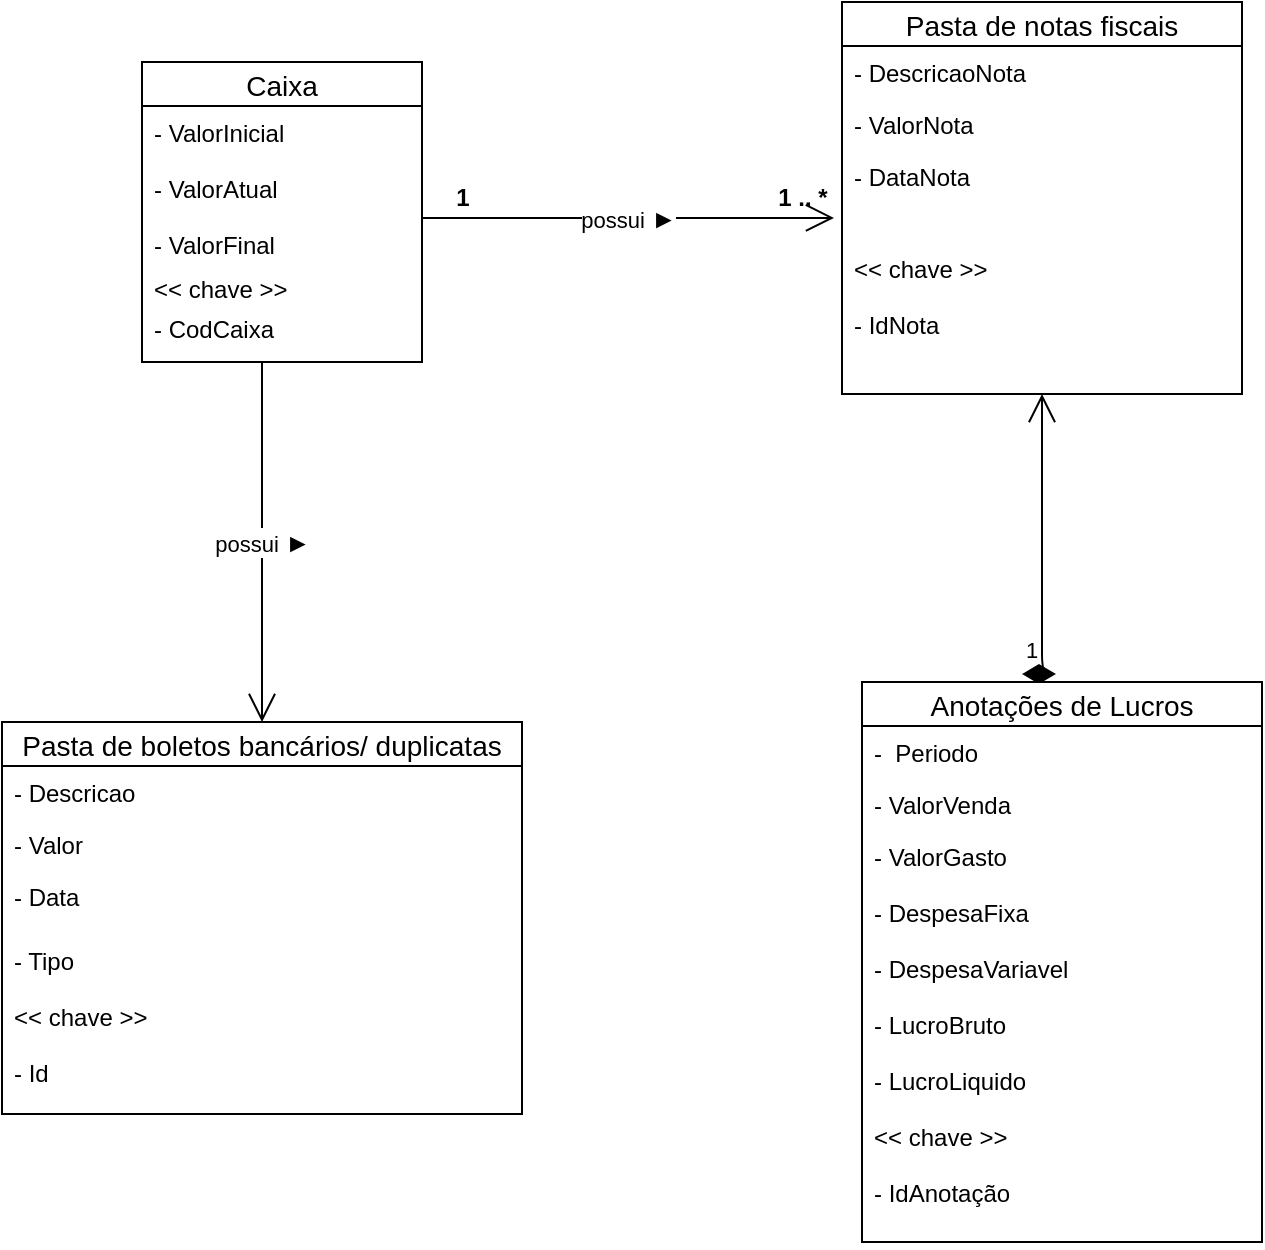 <mxfile version="13.1.1" type="device"><diagram id="CZ3ZefD_WU664bxs3swW" name="Page-1"><mxGraphModel dx="868" dy="433" grid="1" gridSize="10" guides="1" tooltips="1" connect="1" arrows="1" fold="1" page="1" pageScale="1" pageWidth="827" pageHeight="1169" math="0" shadow="0"><root><mxCell id="0"/><mxCell id="1" parent="0"/><mxCell id="RU6-I1HvXDAHTrtwS9x8-6" value="Pasta de notas fiscais" style="swimlane;fontStyle=0;childLayout=stackLayout;horizontal=1;startSize=22;horizontalStack=0;resizeParent=1;resizeParentMax=0;resizeLast=0;collapsible=1;marginBottom=0;align=center;fontSize=14;" parent="1" vertex="1"><mxGeometry x="770" y="200" width="200" height="196" as="geometry"/></mxCell><mxCell id="RU6-I1HvXDAHTrtwS9x8-7" value="- DescricaoNota" style="text;strokeColor=none;fillColor=none;spacingLeft=4;spacingRight=4;overflow=hidden;rotatable=0;points=[[0,0.5],[1,0.5]];portConstraint=eastwest;fontSize=12;" parent="RU6-I1HvXDAHTrtwS9x8-6" vertex="1"><mxGeometry y="22" width="200" height="26" as="geometry"/></mxCell><mxCell id="RU6-I1HvXDAHTrtwS9x8-8" value="- ValorNota" style="text;strokeColor=none;fillColor=none;spacingLeft=4;spacingRight=4;overflow=hidden;rotatable=0;points=[[0,0.5],[1,0.5]];portConstraint=eastwest;fontSize=12;" parent="RU6-I1HvXDAHTrtwS9x8-6" vertex="1"><mxGeometry y="48" width="200" height="26" as="geometry"/></mxCell><mxCell id="RU6-I1HvXDAHTrtwS9x8-9" value="- DataNota" style="text;strokeColor=none;fillColor=none;spacingLeft=4;spacingRight=4;overflow=hidden;rotatable=0;points=[[0,0.5],[1,0.5]];portConstraint=eastwest;fontSize=12;" parent="RU6-I1HvXDAHTrtwS9x8-6" vertex="1"><mxGeometry y="74" width="200" height="32" as="geometry"/></mxCell><mxCell id="RU6-I1HvXDAHTrtwS9x8-10" value="&#10;&lt;&lt; chave &gt;&gt;&#10;&#10;- IdNota" style="text;strokeColor=none;fillColor=none;spacingLeft=4;spacingRight=4;overflow=hidden;rotatable=0;points=[[0,0.5],[1,0.5]];portConstraint=eastwest;fontSize=12;" parent="RU6-I1HvXDAHTrtwS9x8-6" vertex="1"><mxGeometry y="106" width="200" height="90" as="geometry"/></mxCell><mxCell id="RU6-I1HvXDAHTrtwS9x8-11" value="1" style="endArrow=open;html=1;endSize=12;startArrow=diamondThin;startSize=14;startFill=1;edgeStyle=orthogonalEdgeStyle;align=left;verticalAlign=bottom;" parent="1" edge="1"><mxGeometry x="-1" y="3" relative="1" as="geometry"><mxPoint x="860" y="536" as="sourcePoint"/><mxPoint x="870" y="396" as="targetPoint"/><Array as="points"><mxPoint x="870" y="536"/></Array></mxGeometry></mxCell><mxCell id="RU6-I1HvXDAHTrtwS9x8-12" value="&lt;&lt; chave &gt;&gt;" style="text;strokeColor=none;fillColor=none;spacingLeft=4;spacingRight=4;overflow=hidden;rotatable=0;points=[[0,0.5],[1,0.5]];portConstraint=eastwest;fontSize=12;" parent="1" vertex="1"><mxGeometry x="420" y="330" width="140" height="26" as="geometry"/></mxCell><mxCell id="RU6-I1HvXDAHTrtwS9x8-13" value="Caixa" style="swimlane;fontStyle=0;childLayout=stackLayout;horizontal=1;startSize=22;horizontalStack=0;resizeParent=1;resizeParentMax=0;resizeLast=0;collapsible=1;marginBottom=0;align=center;fontSize=14;" parent="1" vertex="1"><mxGeometry x="420" y="230" width="140" height="150" as="geometry"/></mxCell><mxCell id="RU6-I1HvXDAHTrtwS9x8-14" value="- ValorInicial&#10;&#10;- ValorAtual&#10;&#10;- ValorFinal&#10;" style="text;strokeColor=none;fillColor=none;spacingLeft=4;spacingRight=4;overflow=hidden;rotatable=0;points=[[0,0.5],[1,0.5]];portConstraint=eastwest;fontSize=12;" parent="RU6-I1HvXDAHTrtwS9x8-13" vertex="1"><mxGeometry y="22" width="140" height="98" as="geometry"/></mxCell><mxCell id="RU6-I1HvXDAHTrtwS9x8-15" value="- CodCaixa" style="text;strokeColor=none;fillColor=none;spacingLeft=4;spacingRight=4;overflow=hidden;rotatable=0;points=[[0,0.5],[1,0.5]];portConstraint=eastwest;fontSize=12;" parent="RU6-I1HvXDAHTrtwS9x8-13" vertex="1"><mxGeometry y="120" width="140" height="30" as="geometry"/></mxCell><mxCell id="RU6-I1HvXDAHTrtwS9x8-17" value="&lt;b&gt;1&lt;/b&gt;" style="text;html=1;align=center;verticalAlign=middle;resizable=0;points=[];autosize=1;" parent="1" vertex="1"><mxGeometry x="570" y="288" width="20" height="20" as="geometry"/></mxCell><mxCell id="RU6-I1HvXDAHTrtwS9x8-18" value="&lt;b&gt;1 .. *&lt;/b&gt;" style="text;html=1;align=center;verticalAlign=middle;resizable=0;points=[];autosize=1;" parent="1" vertex="1"><mxGeometry x="730" y="288" width="40" height="20" as="geometry"/></mxCell><mxCell id="RU6-I1HvXDAHTrtwS9x8-19" value="possui&amp;nbsp;&lt;span style=&quot;font-family: &amp;#34;roboto&amp;#34; , &amp;#34;arial&amp;#34; , sans-serif ; font-size: 13px ; text-align: left&quot;&gt;►&lt;/span&gt;" style="endArrow=open;endFill=1;endSize=12;html=1;entryX=-0.02;entryY=0.022;entryDx=0;entryDy=0;entryPerimeter=0;" parent="1" target="RU6-I1HvXDAHTrtwS9x8-10" edge="1"><mxGeometry width="160" relative="1" as="geometry"><mxPoint x="560" y="308" as="sourcePoint"/><mxPoint x="720" y="308" as="targetPoint"/></mxGeometry></mxCell><mxCell id="RU6-I1HvXDAHTrtwS9x8-22" value="Anotações de Lucros" style="swimlane;fontStyle=0;childLayout=stackLayout;horizontal=1;startSize=22;horizontalStack=0;resizeParent=1;resizeParentMax=0;resizeLast=0;collapsible=1;marginBottom=0;align=center;fontSize=14;" parent="1" vertex="1"><mxGeometry x="780" y="540" width="200" height="280" as="geometry"/></mxCell><mxCell id="RU6-I1HvXDAHTrtwS9x8-23" value="-  Periodo" style="text;strokeColor=none;fillColor=none;spacingLeft=4;spacingRight=4;overflow=hidden;rotatable=0;points=[[0,0.5],[1,0.5]];portConstraint=eastwest;fontSize=12;" parent="RU6-I1HvXDAHTrtwS9x8-22" vertex="1"><mxGeometry y="22" width="200" height="26" as="geometry"/></mxCell><mxCell id="RU6-I1HvXDAHTrtwS9x8-24" value="- ValorVenda" style="text;strokeColor=none;fillColor=none;spacingLeft=4;spacingRight=4;overflow=hidden;rotatable=0;points=[[0,0.5],[1,0.5]];portConstraint=eastwest;fontSize=12;" parent="RU6-I1HvXDAHTrtwS9x8-22" vertex="1"><mxGeometry y="48" width="200" height="26" as="geometry"/></mxCell><mxCell id="RU6-I1HvXDAHTrtwS9x8-25" value="- ValorGasto&#10;&#10;- DespesaFixa&#10;&#10;- DespesaVariavel&#10;&#10;- LucroBruto&#10;&#10;- LucroLiquido&#10;&#10;&lt;&lt; chave &gt;&gt;&#10;&#10;- IdAnotação" style="text;strokeColor=none;fillColor=none;spacingLeft=4;spacingRight=4;overflow=hidden;rotatable=0;points=[[0,0.5],[1,0.5]];portConstraint=eastwest;fontSize=12;" parent="RU6-I1HvXDAHTrtwS9x8-22" vertex="1"><mxGeometry y="74" width="200" height="206" as="geometry"/></mxCell><mxCell id="-ovsTkRmJnrrWK3IMMBH-6" value="possui&amp;nbsp;&lt;span style=&quot;font-family: &amp;#34;roboto&amp;#34; , &amp;#34;arial&amp;#34; , sans-serif ; font-size: 13px ; text-align: left&quot;&gt;►&lt;/span&gt;" style="endArrow=open;endFill=1;endSize=12;html=1;" edge="1" parent="1"><mxGeometry width="160" relative="1" as="geometry"><mxPoint x="480" y="380" as="sourcePoint"/><mxPoint x="480" y="560" as="targetPoint"/></mxGeometry></mxCell><mxCell id="-ovsTkRmJnrrWK3IMMBH-1" value="Pasta de boletos bancários/ duplicatas" style="swimlane;fontStyle=0;childLayout=stackLayout;horizontal=1;startSize=22;horizontalStack=0;resizeParent=1;resizeParentMax=0;resizeLast=0;collapsible=1;marginBottom=0;align=center;fontSize=14;" vertex="1" parent="1"><mxGeometry x="350" y="560" width="260" height="196" as="geometry"/></mxCell><mxCell id="-ovsTkRmJnrrWK3IMMBH-2" value="- Descricao" style="text;strokeColor=none;fillColor=none;spacingLeft=4;spacingRight=4;overflow=hidden;rotatable=0;points=[[0,0.5],[1,0.5]];portConstraint=eastwest;fontSize=12;" vertex="1" parent="-ovsTkRmJnrrWK3IMMBH-1"><mxGeometry y="22" width="260" height="26" as="geometry"/></mxCell><mxCell id="-ovsTkRmJnrrWK3IMMBH-3" value="- Valor" style="text;strokeColor=none;fillColor=none;spacingLeft=4;spacingRight=4;overflow=hidden;rotatable=0;points=[[0,0.5],[1,0.5]];portConstraint=eastwest;fontSize=12;" vertex="1" parent="-ovsTkRmJnrrWK3IMMBH-1"><mxGeometry y="48" width="260" height="26" as="geometry"/></mxCell><mxCell id="-ovsTkRmJnrrWK3IMMBH-4" value="- Data" style="text;strokeColor=none;fillColor=none;spacingLeft=4;spacingRight=4;overflow=hidden;rotatable=0;points=[[0,0.5],[1,0.5]];portConstraint=eastwest;fontSize=12;" vertex="1" parent="-ovsTkRmJnrrWK3IMMBH-1"><mxGeometry y="74" width="260" height="32" as="geometry"/></mxCell><mxCell id="-ovsTkRmJnrrWK3IMMBH-5" value="- Tipo&#10;&#10;&lt;&lt; chave &gt;&gt;&#10;&#10;- Id" style="text;strokeColor=none;fillColor=none;spacingLeft=4;spacingRight=4;overflow=hidden;rotatable=0;points=[[0,0.5],[1,0.5]];portConstraint=eastwest;fontSize=12;" vertex="1" parent="-ovsTkRmJnrrWK3IMMBH-1"><mxGeometry y="106" width="260" height="90" as="geometry"/></mxCell></root></mxGraphModel></diagram></mxfile>